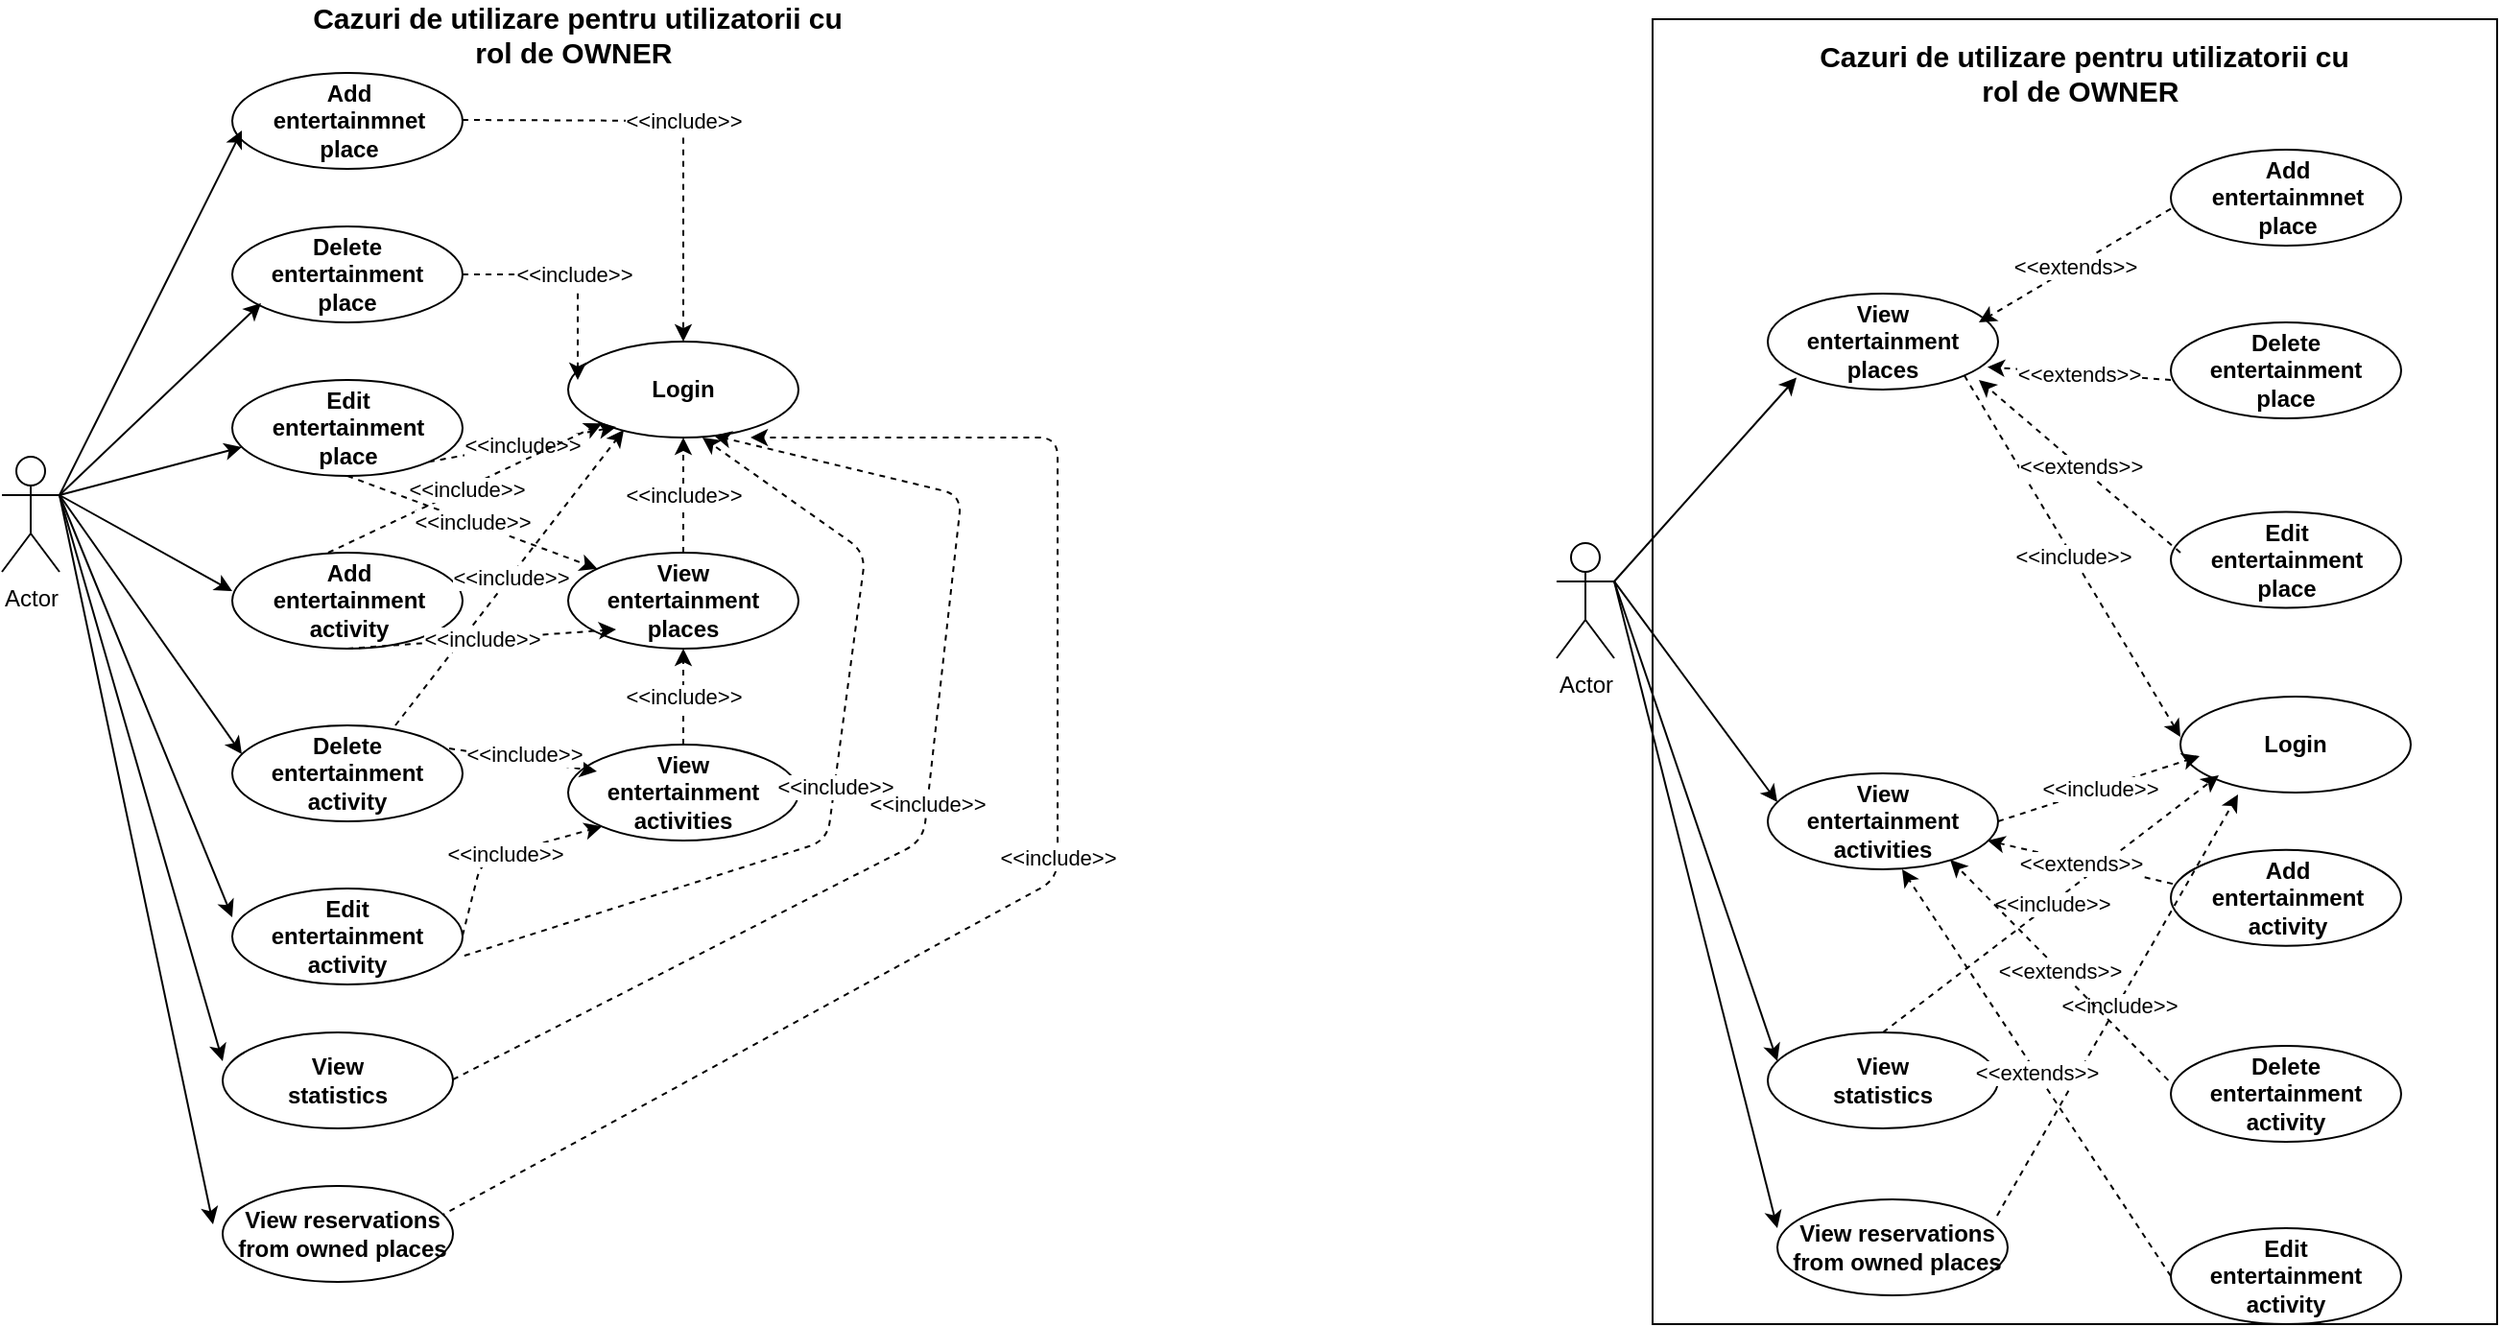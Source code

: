 <mxfile version="13.9.9" type="device"><diagram id="Av-p9VUPmPq_-c34KUH7" name="Page-1"><mxGraphModel dx="1734" dy="590" grid="1" gridSize="10" guides="1" tooltips="1" connect="1" arrows="1" fold="1" page="1" pageScale="1" pageWidth="850" pageHeight="1100" math="0" shadow="0"><root><mxCell id="0"/><mxCell id="1" parent="0"/><mxCell id="Ozug46jm2iTj6mMerjxo-1" value="" style="rounded=0;whiteSpace=wrap;html=1;fontSize=15;" parent="1" vertex="1"><mxGeometry x="920" y="62" width="440" height="680" as="geometry"/></mxCell><mxCell id="9tmpC_p5abt9pbHHc8PS-1" value="Actor" style="shape=umlActor;verticalLabelPosition=bottom;verticalAlign=top;html=1;outlineConnect=0;" parent="1" vertex="1"><mxGeometry x="60" y="290" width="30" height="60" as="geometry"/></mxCell><mxCell id="9tmpC_p5abt9pbHHc8PS-2" value="" style="ellipse;whiteSpace=wrap;html=1;" parent="1" vertex="1"><mxGeometry x="180" y="90" width="120" height="50" as="geometry"/></mxCell><mxCell id="9tmpC_p5abt9pbHHc8PS-3" value="" style="ellipse;whiteSpace=wrap;html=1;" parent="1" vertex="1"><mxGeometry x="355" y="340" width="120" height="50" as="geometry"/></mxCell><mxCell id="9tmpC_p5abt9pbHHc8PS-4" value="" style="ellipse;whiteSpace=wrap;html=1;" parent="1" vertex="1"><mxGeometry x="180" y="515" width="120" height="50" as="geometry"/></mxCell><mxCell id="9tmpC_p5abt9pbHHc8PS-6" value="" style="ellipse;whiteSpace=wrap;html=1;" parent="1" vertex="1"><mxGeometry x="355" y="230" width="120" height="50" as="geometry"/></mxCell><mxCell id="9tmpC_p5abt9pbHHc8PS-7" value="" style="ellipse;whiteSpace=wrap;html=1;" parent="1" vertex="1"><mxGeometry x="180" y="430" width="120" height="50" as="geometry"/></mxCell><mxCell id="9tmpC_p5abt9pbHHc8PS-8" value="" style="ellipse;whiteSpace=wrap;html=1;" parent="1" vertex="1"><mxGeometry x="180" y="170" width="120" height="50" as="geometry"/></mxCell><mxCell id="9tmpC_p5abt9pbHHc8PS-9" value="" style="ellipse;whiteSpace=wrap;html=1;" parent="1" vertex="1"><mxGeometry x="180" y="250" width="120" height="50" as="geometry"/></mxCell><mxCell id="9tmpC_p5abt9pbHHc8PS-10" value="" style="ellipse;whiteSpace=wrap;html=1;" parent="1" vertex="1"><mxGeometry x="180" y="340" width="120" height="50" as="geometry"/></mxCell><mxCell id="9tmpC_p5abt9pbHHc8PS-11" value="Add entertainmnet place" style="text;html=1;strokeColor=none;fillColor=none;align=center;verticalAlign=middle;whiteSpace=wrap;rounded=0;fontStyle=1" parent="1" vertex="1"><mxGeometry x="190.5" y="105" width="100" height="20" as="geometry"/></mxCell><mxCell id="9tmpC_p5abt9pbHHc8PS-12" value="Delete entertainment place" style="text;html=1;strokeColor=none;fillColor=none;align=center;verticalAlign=middle;whiteSpace=wrap;rounded=0;fontStyle=1" parent="1" vertex="1"><mxGeometry x="185" y="185" width="110" height="20" as="geometry"/></mxCell><mxCell id="9tmpC_p5abt9pbHHc8PS-13" value="Edit entertainment place" style="text;html=1;strokeColor=none;fillColor=none;align=center;verticalAlign=middle;whiteSpace=wrap;rounded=0;fontStyle=1" parent="1" vertex="1"><mxGeometry x="189.5" y="265" width="101" height="20" as="geometry"/></mxCell><mxCell id="9tmpC_p5abt9pbHHc8PS-14" value="Add entertainment activity" style="text;html=1;strokeColor=none;fillColor=none;align=center;verticalAlign=middle;whiteSpace=wrap;rounded=0;fontStyle=1" parent="1" vertex="1"><mxGeometry x="195.5" y="355" width="90" height="20" as="geometry"/></mxCell><mxCell id="9tmpC_p5abt9pbHHc8PS-15" value="Delete entertainment activity" style="text;html=1;strokeColor=none;fillColor=none;align=center;verticalAlign=middle;whiteSpace=wrap;rounded=0;fontStyle=1" parent="1" vertex="1"><mxGeometry x="195" y="445" width="90" height="20" as="geometry"/></mxCell><mxCell id="9tmpC_p5abt9pbHHc8PS-16" value="Edit entertainment activity" style="text;html=1;strokeColor=none;fillColor=none;align=center;verticalAlign=middle;whiteSpace=wrap;rounded=0;fontStyle=1" parent="1" vertex="1"><mxGeometry x="195" y="530" width="90" height="20" as="geometry"/></mxCell><mxCell id="9tmpC_p5abt9pbHHc8PS-17" value="Login" style="text;html=1;strokeColor=none;fillColor=none;align=center;verticalAlign=middle;whiteSpace=wrap;rounded=0;fontStyle=1" parent="1" vertex="1"><mxGeometry x="395" y="245" width="40" height="20" as="geometry"/></mxCell><mxCell id="9tmpC_p5abt9pbHHc8PS-20" value="View entertainment places" style="text;html=1;strokeColor=none;fillColor=none;align=center;verticalAlign=middle;whiteSpace=wrap;rounded=0;fontStyle=1" parent="1" vertex="1"><mxGeometry x="365" y="355" width="100" height="20" as="geometry"/></mxCell><mxCell id="9tmpC_p5abt9pbHHc8PS-21" value="" style="ellipse;whiteSpace=wrap;html=1;" parent="1" vertex="1"><mxGeometry x="355" y="440" width="120" height="50" as="geometry"/></mxCell><mxCell id="9tmpC_p5abt9pbHHc8PS-23" value="View entertainment activities" style="text;html=1;strokeColor=none;fillColor=none;align=center;verticalAlign=middle;whiteSpace=wrap;rounded=0;fontStyle=1" parent="1" vertex="1"><mxGeometry x="365" y="455" width="100" height="20" as="geometry"/></mxCell><mxCell id="9tmpC_p5abt9pbHHc8PS-34" value="" style="endArrow=classic;html=1;dashed=1;exitX=0.5;exitY=0;exitDx=0;exitDy=0;entryX=0.5;entryY=1;entryDx=0;entryDy=0;" parent="1" source="9tmpC_p5abt9pbHHc8PS-3" target="9tmpC_p5abt9pbHHc8PS-6" edge="1"><mxGeometry relative="1" as="geometry"><mxPoint x="330" y="285" as="sourcePoint"/><mxPoint x="430" y="285" as="targetPoint"/></mxGeometry></mxCell><mxCell id="9tmpC_p5abt9pbHHc8PS-35" value="&amp;lt;&amp;lt;include&amp;gt;&amp;gt;" style="edgeLabel;resizable=0;html=1;align=center;verticalAlign=middle;" parent="9tmpC_p5abt9pbHHc8PS-34" connectable="0" vertex="1"><mxGeometry relative="1" as="geometry"/></mxCell><mxCell id="9tmpC_p5abt9pbHHc8PS-36" value="" style="endArrow=classic;html=1;dashed=1;entryX=0.5;entryY=1;entryDx=0;entryDy=0;exitX=0.5;exitY=0;exitDx=0;exitDy=0;" parent="1" source="9tmpC_p5abt9pbHHc8PS-21" target="9tmpC_p5abt9pbHHc8PS-3" edge="1"><mxGeometry relative="1" as="geometry"><mxPoint x="355" y="420" as="sourcePoint"/><mxPoint x="455" y="420" as="targetPoint"/></mxGeometry></mxCell><mxCell id="9tmpC_p5abt9pbHHc8PS-37" value="&amp;lt;&amp;lt;include&amp;gt;&amp;gt;" style="edgeLabel;resizable=0;html=1;align=center;verticalAlign=middle;" parent="9tmpC_p5abt9pbHHc8PS-36" connectable="0" vertex="1"><mxGeometry relative="1" as="geometry"/></mxCell><mxCell id="9tmpC_p5abt9pbHHc8PS-38" value="" style="endArrow=classic;html=1;dashed=1;entryX=0.5;entryY=0;entryDx=0;entryDy=0;" parent="1" target="9tmpC_p5abt9pbHHc8PS-6" edge="1"><mxGeometry relative="1" as="geometry"><mxPoint x="300" y="114.5" as="sourcePoint"/><mxPoint x="400" y="114.5" as="targetPoint"/><Array as="points"><mxPoint x="415" y="115"/></Array></mxGeometry></mxCell><mxCell id="9tmpC_p5abt9pbHHc8PS-39" value="&amp;lt;&amp;lt;include&amp;gt;&amp;gt;" style="edgeLabel;resizable=0;html=1;align=center;verticalAlign=middle;" parent="9tmpC_p5abt9pbHHc8PS-38" connectable="0" vertex="1"><mxGeometry relative="1" as="geometry"/></mxCell><mxCell id="9tmpC_p5abt9pbHHc8PS-40" value="" style="endArrow=classic;html=1;dashed=1;exitX=1;exitY=0.5;exitDx=0;exitDy=0;" parent="1" source="9tmpC_p5abt9pbHHc8PS-8" edge="1"><mxGeometry relative="1" as="geometry"><mxPoint x="260" y="250" as="sourcePoint"/><mxPoint x="360" y="250" as="targetPoint"/><Array as="points"><mxPoint x="360" y="195"/></Array></mxGeometry></mxCell><mxCell id="9tmpC_p5abt9pbHHc8PS-41" value="&amp;lt;&amp;lt;include&amp;gt;&amp;gt;" style="edgeLabel;resizable=0;html=1;align=center;verticalAlign=middle;" parent="9tmpC_p5abt9pbHHc8PS-40" connectable="0" vertex="1"><mxGeometry relative="1" as="geometry"/></mxCell><mxCell id="9tmpC_p5abt9pbHHc8PS-42" value="" style="endArrow=classic;html=1;dashed=1;entryX=0.633;entryY=0.98;entryDx=0;entryDy=0;entryPerimeter=0;" parent="1" target="9tmpC_p5abt9pbHHc8PS-6" edge="1"><mxGeometry relative="1" as="geometry"><mxPoint x="295" y="614.5" as="sourcePoint"/><mxPoint x="395" y="614.5" as="targetPoint"/><Array as="points"><mxPoint x="540" y="490"/><mxPoint x="560" y="310"/></Array></mxGeometry></mxCell><mxCell id="9tmpC_p5abt9pbHHc8PS-43" value="&amp;lt;&amp;lt;include&amp;gt;&amp;gt;" style="edgeLabel;resizable=0;html=1;align=center;verticalAlign=middle;" parent="9tmpC_p5abt9pbHHc8PS-42" connectable="0" vertex="1"><mxGeometry relative="1" as="geometry"/></mxCell><mxCell id="9tmpC_p5abt9pbHHc8PS-44" value="" style="endArrow=classic;html=1;dashed=1;exitX=1;exitY=1;exitDx=0;exitDy=0;" parent="1" source="9tmpC_p5abt9pbHHc8PS-9" edge="1"><mxGeometry relative="1" as="geometry"><mxPoint x="280" y="274.5" as="sourcePoint"/><mxPoint x="380" y="274.5" as="targetPoint"/></mxGeometry></mxCell><mxCell id="9tmpC_p5abt9pbHHc8PS-45" value="&amp;lt;&amp;lt;include&amp;gt;&amp;gt;" style="edgeLabel;resizable=0;html=1;align=center;verticalAlign=middle;" parent="9tmpC_p5abt9pbHHc8PS-44" connectable="0" vertex="1"><mxGeometry relative="1" as="geometry"/></mxCell><mxCell id="9tmpC_p5abt9pbHHc8PS-46" value="" style="endArrow=classic;html=1;dashed=1;entryX=0.792;entryY=1;entryDx=0;entryDy=0;entryPerimeter=0;exitX=0.939;exitY=0.05;exitDx=0;exitDy=0;exitPerimeter=0;" parent="1" source="9tmpC_p5abt9pbHHc8PS-75" target="9tmpC_p5abt9pbHHc8PS-6" edge="1"><mxGeometry relative="1" as="geometry"><mxPoint x="280" y="694.5" as="sourcePoint"/><mxPoint x="380" y="694.5" as="targetPoint"/><Array as="points"><mxPoint x="610" y="510"/><mxPoint x="610" y="280"/></Array></mxGeometry></mxCell><mxCell id="9tmpC_p5abt9pbHHc8PS-47" value="&amp;lt;&amp;lt;include&amp;gt;&amp;gt;" style="edgeLabel;resizable=0;html=1;align=center;verticalAlign=middle;" parent="9tmpC_p5abt9pbHHc8PS-46" connectable="0" vertex="1"><mxGeometry relative="1" as="geometry"/></mxCell><mxCell id="9tmpC_p5abt9pbHHc8PS-48" value="" style="endArrow=classic;html=1;dashed=1;entryX=0.242;entryY=0.92;entryDx=0;entryDy=0;entryPerimeter=0;" parent="1" target="9tmpC_p5abt9pbHHc8PS-6" edge="1"><mxGeometry relative="1" as="geometry"><mxPoint x="265" y="430" as="sourcePoint"/><mxPoint x="365" y="430" as="targetPoint"/></mxGeometry></mxCell><mxCell id="9tmpC_p5abt9pbHHc8PS-49" value="&amp;lt;&amp;lt;include&amp;gt;&amp;gt;" style="edgeLabel;resizable=0;html=1;align=center;verticalAlign=middle;" parent="9tmpC_p5abt9pbHHc8PS-48" connectable="0" vertex="1"><mxGeometry relative="1" as="geometry"/></mxCell><mxCell id="9tmpC_p5abt9pbHHc8PS-50" value="" style="endArrow=classic;html=1;dashed=1;entryX=0.583;entryY=1;entryDx=0;entryDy=0;entryPerimeter=0;exitX=1.008;exitY=0.7;exitDx=0;exitDy=0;exitPerimeter=0;" parent="1" source="9tmpC_p5abt9pbHHc8PS-4" target="9tmpC_p5abt9pbHHc8PS-6" edge="1"><mxGeometry relative="1" as="geometry"><mxPoint x="240" y="515" as="sourcePoint"/><mxPoint x="340" y="515" as="targetPoint"/><Array as="points"><mxPoint x="490" y="490"/><mxPoint x="510" y="340"/></Array></mxGeometry></mxCell><mxCell id="9tmpC_p5abt9pbHHc8PS-51" value="&amp;lt;&amp;lt;include&amp;gt;&amp;gt;" style="edgeLabel;resizable=0;html=1;align=center;verticalAlign=middle;" parent="9tmpC_p5abt9pbHHc8PS-50" connectable="0" vertex="1"><mxGeometry relative="1" as="geometry"/></mxCell><mxCell id="9tmpC_p5abt9pbHHc8PS-52" value="" style="endArrow=classic;html=1;dashed=1;entryX=0;entryY=1;entryDx=0;entryDy=0;" parent="1" target="9tmpC_p5abt9pbHHc8PS-6" edge="1"><mxGeometry relative="1" as="geometry"><mxPoint x="230" y="340" as="sourcePoint"/><mxPoint x="330" y="340" as="targetPoint"/></mxGeometry></mxCell><mxCell id="9tmpC_p5abt9pbHHc8PS-53" value="&amp;lt;&amp;lt;include&amp;gt;&amp;gt;" style="edgeLabel;resizable=0;html=1;align=center;verticalAlign=middle;" parent="9tmpC_p5abt9pbHHc8PS-52" connectable="0" vertex="1"><mxGeometry relative="1" as="geometry"/></mxCell><mxCell id="9tmpC_p5abt9pbHHc8PS-54" value="" style="endArrow=classic;html=1;dashed=1;exitX=0.942;exitY=0.24;exitDx=0;exitDy=0;exitPerimeter=0;" parent="1" source="9tmpC_p5abt9pbHHc8PS-7" edge="1"><mxGeometry relative="1" as="geometry"><mxPoint x="270" y="454" as="sourcePoint"/><mxPoint x="370" y="454" as="targetPoint"/></mxGeometry></mxCell><mxCell id="9tmpC_p5abt9pbHHc8PS-55" value="&amp;lt;&amp;lt;include&amp;gt;&amp;gt;" style="edgeLabel;resizable=0;html=1;align=center;verticalAlign=middle;" parent="9tmpC_p5abt9pbHHc8PS-54" connectable="0" vertex="1"><mxGeometry relative="1" as="geometry"><mxPoint y="-3.01" as="offset"/></mxGeometry></mxCell><mxCell id="9tmpC_p5abt9pbHHc8PS-58" value="" style="endArrow=classic;html=1;exitX=1;exitY=0.333;exitDx=0;exitDy=0;exitPerimeter=0;" parent="1" source="9tmpC_p5abt9pbHHc8PS-1" edge="1"><mxGeometry width="50" height="50" relative="1" as="geometry"><mxPoint x="135" y="170" as="sourcePoint"/><mxPoint x="185" y="120" as="targetPoint"/></mxGeometry></mxCell><mxCell id="9tmpC_p5abt9pbHHc8PS-59" value="" style="endArrow=classic;html=1;" parent="1" edge="1"><mxGeometry width="50" height="50" relative="1" as="geometry"><mxPoint x="90" y="310" as="sourcePoint"/><mxPoint x="195" y="210" as="targetPoint"/></mxGeometry></mxCell><mxCell id="9tmpC_p5abt9pbHHc8PS-60" value="" style="endArrow=classic;html=1;" parent="1" edge="1"><mxGeometry width="50" height="50" relative="1" as="geometry"><mxPoint x="90" y="310" as="sourcePoint"/><mxPoint x="185" y="285" as="targetPoint"/></mxGeometry></mxCell><mxCell id="9tmpC_p5abt9pbHHc8PS-61" value="" style="endArrow=classic;html=1;" parent="1" edge="1"><mxGeometry width="50" height="50" relative="1" as="geometry"><mxPoint x="90" y="310" as="sourcePoint"/><mxPoint x="180" y="360" as="targetPoint"/></mxGeometry></mxCell><mxCell id="9tmpC_p5abt9pbHHc8PS-62" value="" style="endArrow=classic;html=1;entryX=0;entryY=0.3;entryDx=0;entryDy=0;entryPerimeter=0;" parent="1" target="9tmpC_p5abt9pbHHc8PS-4" edge="1"><mxGeometry width="50" height="50" relative="1" as="geometry"><mxPoint x="90" y="310" as="sourcePoint"/><mxPoint x="490" y="350" as="targetPoint"/></mxGeometry></mxCell><mxCell id="9tmpC_p5abt9pbHHc8PS-66" value="" style="endArrow=classic;html=1;" parent="1" edge="1"><mxGeometry width="50" height="50" relative="1" as="geometry"><mxPoint x="90" y="310" as="sourcePoint"/><mxPoint x="170" y="690" as="targetPoint"/></mxGeometry></mxCell><mxCell id="9tmpC_p5abt9pbHHc8PS-67" value="" style="endArrow=classic;html=1;" parent="1" edge="1"><mxGeometry width="50" height="50" relative="1" as="geometry"><mxPoint x="90" y="310" as="sourcePoint"/><mxPoint x="175" y="605" as="targetPoint"/><Array as="points"/></mxGeometry></mxCell><mxCell id="9tmpC_p5abt9pbHHc8PS-68" value="" style="endArrow=classic;html=1;" parent="1" edge="1"><mxGeometry width="50" height="50" relative="1" as="geometry"><mxPoint x="90" y="310" as="sourcePoint"/><mxPoint x="185" y="445" as="targetPoint"/></mxGeometry></mxCell><mxCell id="9tmpC_p5abt9pbHHc8PS-72" value="" style="ellipse;whiteSpace=wrap;html=1;" parent="1" vertex="1"><mxGeometry x="175" y="670" width="120" height="50" as="geometry"/></mxCell><mxCell id="9tmpC_p5abt9pbHHc8PS-73" value="" style="ellipse;whiteSpace=wrap;html=1;" parent="1" vertex="1"><mxGeometry x="175" y="590" width="120" height="50" as="geometry"/></mxCell><mxCell id="9tmpC_p5abt9pbHHc8PS-74" value="View statistics" style="text;html=1;strokeColor=none;fillColor=none;align=center;verticalAlign=middle;whiteSpace=wrap;rounded=0;fontStyle=1" parent="1" vertex="1"><mxGeometry x="200" y="605" width="70" height="20" as="geometry"/></mxCell><mxCell id="9tmpC_p5abt9pbHHc8PS-75" value="View reservations from owned places" style="text;html=1;strokeColor=none;fillColor=none;align=center;verticalAlign=middle;whiteSpace=wrap;rounded=0;fontStyle=1" parent="1" vertex="1"><mxGeometry x="180" y="685" width="115" height="20" as="geometry"/></mxCell><mxCell id="9tmpC_p5abt9pbHHc8PS-76" value="" style="endArrow=classic;html=1;dashed=1;exitX=0.5;exitY=1;exitDx=0;exitDy=0;" parent="1" source="9tmpC_p5abt9pbHHc8PS-10" edge="1"><mxGeometry relative="1" as="geometry"><mxPoint x="280" y="380" as="sourcePoint"/><mxPoint x="380" y="380" as="targetPoint"/></mxGeometry></mxCell><mxCell id="9tmpC_p5abt9pbHHc8PS-77" value="&amp;lt;&amp;lt;include&amp;gt;&amp;gt;" style="edgeLabel;resizable=0;html=1;align=center;verticalAlign=middle;" parent="9tmpC_p5abt9pbHHc8PS-76" connectable="0" vertex="1"><mxGeometry relative="1" as="geometry"/></mxCell><mxCell id="9tmpC_p5abt9pbHHc8PS-82" value="" style="endArrow=classic;html=1;dashed=1;" parent="1" target="9tmpC_p5abt9pbHHc8PS-3" edge="1"><mxGeometry relative="1" as="geometry"><mxPoint x="240" y="300" as="sourcePoint"/><mxPoint x="340" y="300" as="targetPoint"/></mxGeometry></mxCell><mxCell id="9tmpC_p5abt9pbHHc8PS-83" value="&amp;lt;&amp;lt;include&amp;gt;&amp;gt;" style="edgeLabel;resizable=0;html=1;align=center;verticalAlign=middle;" parent="9tmpC_p5abt9pbHHc8PS-82" connectable="0" vertex="1"><mxGeometry relative="1" as="geometry"/></mxCell><mxCell id="9tmpC_p5abt9pbHHc8PS-86" value="" style="endArrow=classic;html=1;dashed=1;entryX=0;entryY=1;entryDx=0;entryDy=0;" parent="1" target="9tmpC_p5abt9pbHHc8PS-21" edge="1"><mxGeometry relative="1" as="geometry"><mxPoint x="300" y="539.5" as="sourcePoint"/><mxPoint x="400" y="539.5" as="targetPoint"/><Array as="points"><mxPoint x="310" y="500"/></Array></mxGeometry></mxCell><mxCell id="9tmpC_p5abt9pbHHc8PS-87" value="&amp;lt;&amp;lt;include&amp;gt;&amp;gt;" style="edgeLabel;resizable=0;html=1;align=center;verticalAlign=middle;" parent="9tmpC_p5abt9pbHHc8PS-86" connectable="0" vertex="1"><mxGeometry relative="1" as="geometry"/></mxCell><mxCell id="Ozug46jm2iTj6mMerjxo-2" value="Cazuri de utilizare pentru utilizatorii cu rol de OWNER&amp;nbsp;" style="text;html=1;strokeColor=none;fillColor=none;align=center;verticalAlign=middle;whiteSpace=wrap;rounded=0;fontSize=15;fontStyle=1" parent="1" vertex="1"><mxGeometry x="220" y="60" width="280" height="20" as="geometry"/></mxCell><mxCell id="kc88GbzrEx6YSzkwjJSx-1" value="Actor" style="shape=umlActor;verticalLabelPosition=bottom;verticalAlign=top;html=1;outlineConnect=0;" parent="1" vertex="1"><mxGeometry x="870" y="335" width="30" height="60" as="geometry"/></mxCell><mxCell id="kc88GbzrEx6YSzkwjJSx-2" value="" style="ellipse;whiteSpace=wrap;html=1;" parent="1" vertex="1"><mxGeometry x="1190" y="130" width="120" height="50" as="geometry"/></mxCell><mxCell id="kc88GbzrEx6YSzkwjJSx-3" value="Add entertainmnet place" style="text;html=1;strokeColor=none;fillColor=none;align=center;verticalAlign=middle;whiteSpace=wrap;rounded=0;fontStyle=1" parent="1" vertex="1"><mxGeometry x="1200.5" y="145" width="100" height="20" as="geometry"/></mxCell><mxCell id="kc88GbzrEx6YSzkwjJSx-4" value="" style="ellipse;whiteSpace=wrap;html=1;" parent="1" vertex="1"><mxGeometry x="980" y="205" width="120" height="50" as="geometry"/></mxCell><mxCell id="kc88GbzrEx6YSzkwjJSx-5" value="View entertainment places" style="text;html=1;strokeColor=none;fillColor=none;align=center;verticalAlign=middle;whiteSpace=wrap;rounded=0;fontStyle=1" parent="1" vertex="1"><mxGeometry x="990" y="220" width="100" height="20" as="geometry"/></mxCell><mxCell id="kc88GbzrEx6YSzkwjJSx-6" value="Cazuri de utilizare pentru utilizatorii cu rol de OWNER&amp;nbsp;" style="text;html=1;strokeColor=none;fillColor=none;align=center;verticalAlign=middle;whiteSpace=wrap;rounded=0;fontSize=15;fontStyle=1" parent="1" vertex="1"><mxGeometry x="1005" y="80" width="280" height="20" as="geometry"/></mxCell><mxCell id="kc88GbzrEx6YSzkwjJSx-7" value="" style="ellipse;whiteSpace=wrap;html=1;" parent="1" vertex="1"><mxGeometry x="1190" y="220" width="120" height="50" as="geometry"/></mxCell><mxCell id="kc88GbzrEx6YSzkwjJSx-8" value="Delete entertainment place" style="text;html=1;strokeColor=none;fillColor=none;align=center;verticalAlign=middle;whiteSpace=wrap;rounded=0;fontStyle=1" parent="1" vertex="1"><mxGeometry x="1195" y="235" width="110" height="20" as="geometry"/></mxCell><mxCell id="kc88GbzrEx6YSzkwjJSx-9" value="" style="ellipse;whiteSpace=wrap;html=1;" parent="1" vertex="1"><mxGeometry x="1190" y="318.75" width="120" height="50" as="geometry"/></mxCell><mxCell id="kc88GbzrEx6YSzkwjJSx-10" value="Edit entertainment place" style="text;html=1;strokeColor=none;fillColor=none;align=center;verticalAlign=middle;whiteSpace=wrap;rounded=0;fontStyle=1" parent="1" vertex="1"><mxGeometry x="1199.5" y="333.75" width="101" height="20" as="geometry"/></mxCell><mxCell id="kc88GbzrEx6YSzkwjJSx-12" value="" style="ellipse;whiteSpace=wrap;html=1;" parent="1" vertex="1"><mxGeometry x="980" y="455" width="120" height="50" as="geometry"/></mxCell><mxCell id="kc88GbzrEx6YSzkwjJSx-13" value="View entertainment activities" style="text;html=1;strokeColor=none;fillColor=none;align=center;verticalAlign=middle;whiteSpace=wrap;rounded=0;fontStyle=1" parent="1" vertex="1"><mxGeometry x="990" y="470" width="100" height="20" as="geometry"/></mxCell><mxCell id="kc88GbzrEx6YSzkwjJSx-14" value="" style="ellipse;whiteSpace=wrap;html=1;" parent="1" vertex="1"><mxGeometry x="1190" y="494.92" width="120" height="50" as="geometry"/></mxCell><mxCell id="kc88GbzrEx6YSzkwjJSx-15" value="Add entertainment activity" style="text;html=1;strokeColor=none;fillColor=none;align=center;verticalAlign=middle;whiteSpace=wrap;rounded=0;fontStyle=1" parent="1" vertex="1"><mxGeometry x="1205.5" y="509.92" width="90" height="20" as="geometry"/></mxCell><mxCell id="kc88GbzrEx6YSzkwjJSx-18" value="" style="ellipse;whiteSpace=wrap;html=1;" parent="1" vertex="1"><mxGeometry x="1190" y="597" width="120" height="50" as="geometry"/></mxCell><mxCell id="kc88GbzrEx6YSzkwjJSx-19" value="Delete entertainment activity" style="text;html=1;strokeColor=none;fillColor=none;align=center;verticalAlign=middle;whiteSpace=wrap;rounded=0;fontStyle=1" parent="1" vertex="1"><mxGeometry x="1205" y="612" width="90" height="20" as="geometry"/></mxCell><mxCell id="kc88GbzrEx6YSzkwjJSx-20" value="" style="ellipse;whiteSpace=wrap;html=1;" parent="1" vertex="1"><mxGeometry x="1190" y="692" width="120" height="50" as="geometry"/></mxCell><mxCell id="kc88GbzrEx6YSzkwjJSx-21" value="Edit entertainment activity" style="text;html=1;strokeColor=none;fillColor=none;align=center;verticalAlign=middle;whiteSpace=wrap;rounded=0;fontStyle=1" parent="1" vertex="1"><mxGeometry x="1205" y="707" width="90" height="20" as="geometry"/></mxCell><mxCell id="kc88GbzrEx6YSzkwjJSx-22" value="" style="ellipse;whiteSpace=wrap;html=1;" parent="1" vertex="1"><mxGeometry x="980" y="590" width="120" height="50" as="geometry"/></mxCell><mxCell id="kc88GbzrEx6YSzkwjJSx-23" value="View statistics" style="text;html=1;strokeColor=none;fillColor=none;align=center;verticalAlign=middle;whiteSpace=wrap;rounded=0;fontStyle=1" parent="1" vertex="1"><mxGeometry x="1005" y="605" width="70" height="20" as="geometry"/></mxCell><mxCell id="kc88GbzrEx6YSzkwjJSx-24" value="" style="ellipse;whiteSpace=wrap;html=1;" parent="1" vertex="1"><mxGeometry x="985" y="677" width="120" height="50" as="geometry"/></mxCell><mxCell id="kc88GbzrEx6YSzkwjJSx-25" value="View reservations from owned places" style="text;html=1;strokeColor=none;fillColor=none;align=center;verticalAlign=middle;whiteSpace=wrap;rounded=0;fontStyle=1" parent="1" vertex="1"><mxGeometry x="990" y="692" width="115" height="20" as="geometry"/></mxCell><mxCell id="kc88GbzrEx6YSzkwjJSx-26" value="" style="ellipse;whiteSpace=wrap;html=1;" parent="1" vertex="1"><mxGeometry x="1195" y="415" width="120" height="50" as="geometry"/></mxCell><mxCell id="kc88GbzrEx6YSzkwjJSx-27" value="Login" style="text;html=1;strokeColor=none;fillColor=none;align=center;verticalAlign=middle;whiteSpace=wrap;rounded=0;fontStyle=1" parent="1" vertex="1"><mxGeometry x="1235" y="430" width="40" height="20" as="geometry"/></mxCell><mxCell id="kc88GbzrEx6YSzkwjJSx-37" value="" style="endArrow=classic;html=1;dashed=1;entryX=0.242;entryY=0.92;entryDx=0;entryDy=0;entryPerimeter=0;exitX=1;exitY=1;exitDx=0;exitDy=0;" parent="1" source="kc88GbzrEx6YSzkwjJSx-4" edge="1"><mxGeometry relative="1" as="geometry"><mxPoint x="1075.96" y="590" as="sourcePoint"/><mxPoint x="1195.0" y="436" as="targetPoint"/></mxGeometry></mxCell><mxCell id="kc88GbzrEx6YSzkwjJSx-38" value="&amp;lt;&amp;lt;include&amp;gt;&amp;gt;" style="edgeLabel;resizable=0;html=1;align=center;verticalAlign=middle;" parent="kc88GbzrEx6YSzkwjJSx-37" connectable="0" vertex="1"><mxGeometry relative="1" as="geometry"/></mxCell><mxCell id="kc88GbzrEx6YSzkwjJSx-39" value="" style="endArrow=classic;html=1;dashed=1;entryX=0.242;entryY=0.92;entryDx=0;entryDy=0;entryPerimeter=0;exitX=1;exitY=0.5;exitDx=0;exitDy=0;" parent="1" source="kc88GbzrEx6YSzkwjJSx-12" edge="1"><mxGeometry relative="1" as="geometry"><mxPoint x="1085.96" y="600" as="sourcePoint"/><mxPoint x="1205.0" y="446.0" as="targetPoint"/></mxGeometry></mxCell><mxCell id="kc88GbzrEx6YSzkwjJSx-40" value="&amp;lt;&amp;lt;include&amp;gt;&amp;gt;" style="edgeLabel;resizable=0;html=1;align=center;verticalAlign=middle;" parent="kc88GbzrEx6YSzkwjJSx-39" connectable="0" vertex="1"><mxGeometry relative="1" as="geometry"/></mxCell><mxCell id="kc88GbzrEx6YSzkwjJSx-41" value="" style="endArrow=classic;html=1;dashed=1;entryX=0.242;entryY=0.92;entryDx=0;entryDy=0;entryPerimeter=0;exitX=0.5;exitY=0;exitDx=0;exitDy=0;" parent="1" source="kc88GbzrEx6YSzkwjJSx-22" edge="1"><mxGeometry relative="1" as="geometry"><mxPoint x="1095.96" y="610" as="sourcePoint"/><mxPoint x="1215.0" y="456.0" as="targetPoint"/></mxGeometry></mxCell><mxCell id="kc88GbzrEx6YSzkwjJSx-42" value="&amp;lt;&amp;lt;include&amp;gt;&amp;gt;" style="edgeLabel;resizable=0;html=1;align=center;verticalAlign=middle;" parent="kc88GbzrEx6YSzkwjJSx-41" connectable="0" vertex="1"><mxGeometry relative="1" as="geometry"/></mxCell><mxCell id="kc88GbzrEx6YSzkwjJSx-43" value="" style="endArrow=classic;html=1;dashed=1;entryX=0.242;entryY=0.92;entryDx=0;entryDy=0;entryPerimeter=0;exitX=0.954;exitY=0.169;exitDx=0;exitDy=0;exitPerimeter=0;" parent="1" source="kc88GbzrEx6YSzkwjJSx-24" edge="1"><mxGeometry relative="1" as="geometry"><mxPoint x="1105.96" y="620" as="sourcePoint"/><mxPoint x="1225.0" y="466.0" as="targetPoint"/></mxGeometry></mxCell><mxCell id="kc88GbzrEx6YSzkwjJSx-44" value="&amp;lt;&amp;lt;include&amp;gt;&amp;gt;" style="edgeLabel;resizable=0;html=1;align=center;verticalAlign=middle;" parent="kc88GbzrEx6YSzkwjJSx-43" connectable="0" vertex="1"><mxGeometry relative="1" as="geometry"/></mxCell><mxCell id="kc88GbzrEx6YSzkwjJSx-45" value="" style="endArrow=classic;html=1;exitX=1;exitY=0.333;exitDx=0;exitDy=0;exitPerimeter=0;" parent="1" source="kc88GbzrEx6YSzkwjJSx-1" edge="1"><mxGeometry width="50" height="50" relative="1" as="geometry"><mxPoint x="890" y="882" as="sourcePoint"/><mxPoint x="985" y="692" as="targetPoint"/></mxGeometry></mxCell><mxCell id="kc88GbzrEx6YSzkwjJSx-46" value="" style="endArrow=classic;html=1;exitX=1;exitY=0.333;exitDx=0;exitDy=0;exitPerimeter=0;" parent="1" source="kc88GbzrEx6YSzkwjJSx-1" edge="1"><mxGeometry width="50" height="50" relative="1" as="geometry"><mxPoint x="890" y="795" as="sourcePoint"/><mxPoint x="985" y="605" as="targetPoint"/></mxGeometry></mxCell><mxCell id="kc88GbzrEx6YSzkwjJSx-47" value="" style="endArrow=classic;html=1;exitX=1;exitY=0.333;exitDx=0;exitDy=0;exitPerimeter=0;" parent="1" source="kc88GbzrEx6YSzkwjJSx-1" edge="1"><mxGeometry width="50" height="50" relative="1" as="geometry"><mxPoint x="890" y="660" as="sourcePoint"/><mxPoint x="985" y="470" as="targetPoint"/></mxGeometry></mxCell><mxCell id="kc88GbzrEx6YSzkwjJSx-48" value="" style="endArrow=classic;html=1;exitX=1;exitY=0.333;exitDx=0;exitDy=0;exitPerimeter=0;" parent="1" source="kc88GbzrEx6YSzkwjJSx-1" edge="1"><mxGeometry width="50" height="50" relative="1" as="geometry"><mxPoint x="900" y="438.75" as="sourcePoint"/><mxPoint x="995" y="248.75" as="targetPoint"/></mxGeometry></mxCell><mxCell id="kc88GbzrEx6YSzkwjJSx-49" value="" style="endArrow=classic;html=1;dashed=1;entryX=1;entryY=0;entryDx=0;entryDy=0;exitX=1;exitY=1;exitDx=0;exitDy=0;" parent="1" target="kc88GbzrEx6YSzkwjJSx-5" edge="1"><mxGeometry relative="1" as="geometry"><mxPoint x="1189.997" y="160.783" as="sourcePoint"/><mxPoint x="1302.32" y="349.21" as="targetPoint"/></mxGeometry></mxCell><mxCell id="kc88GbzrEx6YSzkwjJSx-50" value="&amp;lt;&amp;lt;extends&amp;gt;&amp;gt;" style="edgeLabel;resizable=0;html=1;align=center;verticalAlign=middle;" parent="kc88GbzrEx6YSzkwjJSx-49" connectable="0" vertex="1"><mxGeometry relative="1" as="geometry"/></mxCell><mxCell id="kc88GbzrEx6YSzkwjJSx-51" value="" style="endArrow=classic;html=1;dashed=1;exitX=1;exitY=1;exitDx=0;exitDy=0;" parent="1" edge="1"><mxGeometry relative="1" as="geometry"><mxPoint x="1194.997" y="340.003" as="sourcePoint"/><mxPoint x="1090" y="250" as="targetPoint"/></mxGeometry></mxCell><mxCell id="kc88GbzrEx6YSzkwjJSx-52" value="&amp;lt;&amp;lt;extends&amp;gt;&amp;gt;" style="edgeLabel;resizable=0;html=1;align=center;verticalAlign=middle;" parent="kc88GbzrEx6YSzkwjJSx-51" connectable="0" vertex="1"><mxGeometry relative="1" as="geometry"/></mxCell><mxCell id="kc88GbzrEx6YSzkwjJSx-53" value="" style="endArrow=classic;html=1;dashed=1;entryX=0.954;entryY=0.764;entryDx=0;entryDy=0;exitX=1;exitY=1;exitDx=0;exitDy=0;entryPerimeter=0;" parent="1" target="kc88GbzrEx6YSzkwjJSx-4" edge="1"><mxGeometry relative="1" as="geometry"><mxPoint x="1189.997" y="250.003" as="sourcePoint"/><mxPoint x="1090" y="309.22" as="targetPoint"/></mxGeometry></mxCell><mxCell id="kc88GbzrEx6YSzkwjJSx-54" value="&amp;lt;&amp;lt;extends&amp;gt;&amp;gt;" style="edgeLabel;resizable=0;html=1;align=center;verticalAlign=middle;" parent="kc88GbzrEx6YSzkwjJSx-53" connectable="0" vertex="1"><mxGeometry relative="1" as="geometry"/></mxCell><mxCell id="kc88GbzrEx6YSzkwjJSx-55" value="" style="endArrow=classic;html=1;dashed=1;exitX=-0.011;exitY=0.359;exitDx=0;exitDy=0;entryX=0.792;entryY=0.9;entryDx=0;entryDy=0;entryPerimeter=0;exitPerimeter=0;" parent="1" source="kc88GbzrEx6YSzkwjJSx-18" target="kc88GbzrEx6YSzkwjJSx-12" edge="1"><mxGeometry relative="1" as="geometry"><mxPoint x="1179.997" y="612.003" as="sourcePoint"/><mxPoint x="1075" y="522" as="targetPoint"/></mxGeometry></mxCell><mxCell id="kc88GbzrEx6YSzkwjJSx-56" value="&amp;lt;&amp;lt;extends&amp;gt;&amp;gt;" style="edgeLabel;resizable=0;html=1;align=center;verticalAlign=middle;" parent="kc88GbzrEx6YSzkwjJSx-55" connectable="0" vertex="1"><mxGeometry relative="1" as="geometry"/></mxCell><mxCell id="kc88GbzrEx6YSzkwjJSx-57" value="" style="endArrow=classic;html=1;dashed=1;exitX=0.008;exitY=0.353;exitDx=0;exitDy=0;exitPerimeter=0;" parent="1" source="kc88GbzrEx6YSzkwjJSx-14" edge="1"><mxGeometry relative="1" as="geometry"><mxPoint x="1180" y="510" as="sourcePoint"/><mxPoint x="1094.5" y="490" as="targetPoint"/></mxGeometry></mxCell><mxCell id="kc88GbzrEx6YSzkwjJSx-58" value="&amp;lt;&amp;lt;extends&amp;gt;&amp;gt;" style="edgeLabel;resizable=0;html=1;align=center;verticalAlign=middle;" parent="kc88GbzrEx6YSzkwjJSx-57" connectable="0" vertex="1"><mxGeometry relative="1" as="geometry"/></mxCell><mxCell id="kc88GbzrEx6YSzkwjJSx-59" value="" style="endArrow=classic;html=1;dashed=1;exitX=0;exitY=0.5;exitDx=0;exitDy=0;entryX=0.792;entryY=0.9;entryDx=0;entryDy=0;entryPerimeter=0;" parent="1" source="kc88GbzrEx6YSzkwjJSx-20" edge="1"><mxGeometry relative="1" as="geometry"><mxPoint x="1163.64" y="619.95" as="sourcePoint"/><mxPoint x="1050.0" y="505" as="targetPoint"/></mxGeometry></mxCell><mxCell id="kc88GbzrEx6YSzkwjJSx-60" value="&amp;lt;&amp;lt;extends&amp;gt;&amp;gt;" style="edgeLabel;resizable=0;html=1;align=center;verticalAlign=middle;" parent="kc88GbzrEx6YSzkwjJSx-59" connectable="0" vertex="1"><mxGeometry relative="1" as="geometry"/></mxCell></root></mxGraphModel></diagram></mxfile>